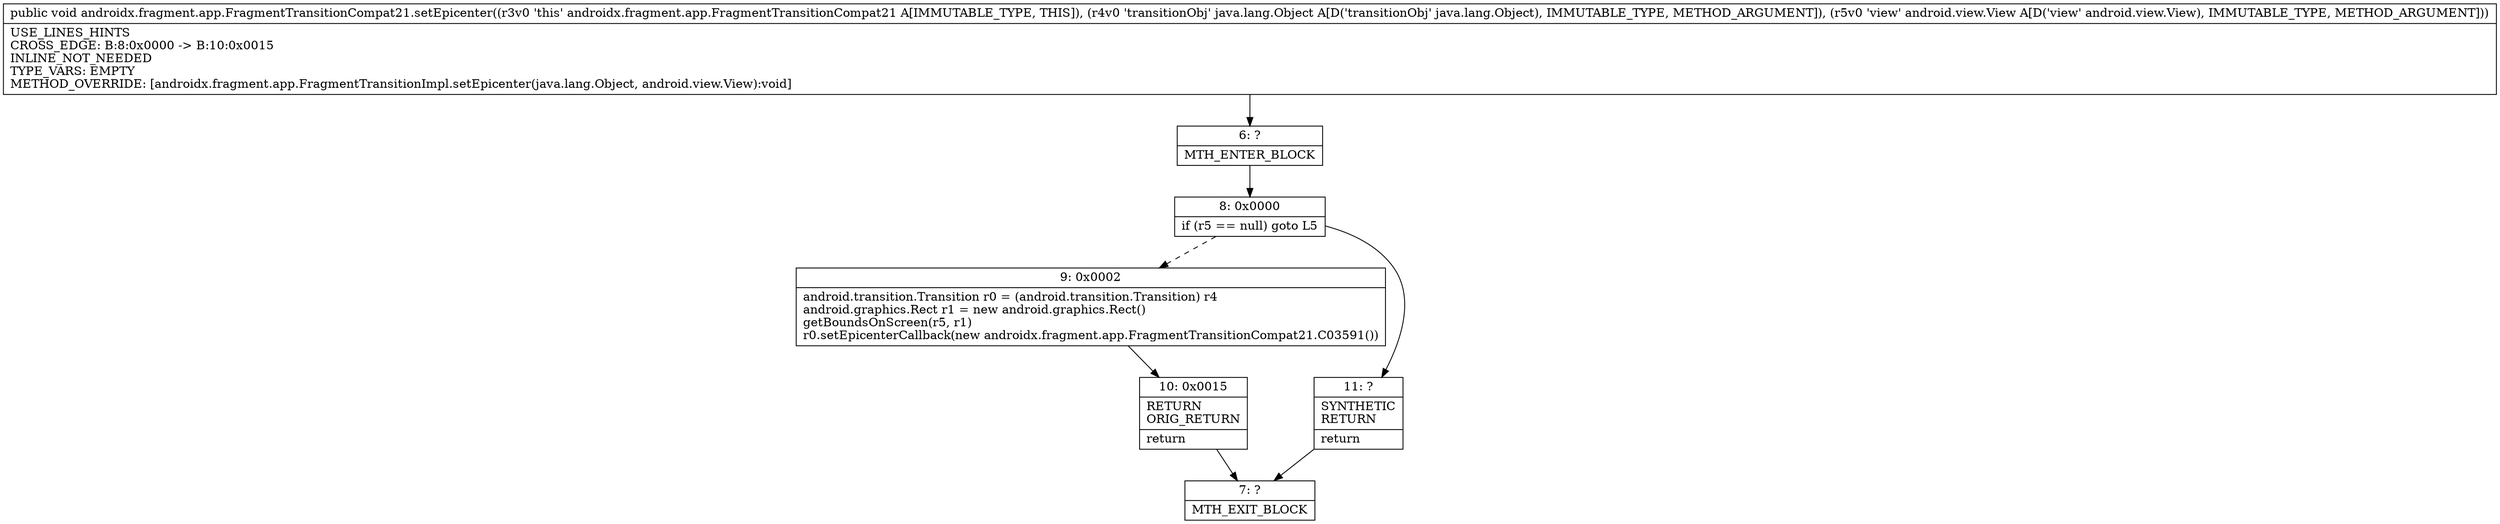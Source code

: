 digraph "CFG forandroidx.fragment.app.FragmentTransitionCompat21.setEpicenter(Ljava\/lang\/Object;Landroid\/view\/View;)V" {
Node_6 [shape=record,label="{6\:\ ?|MTH_ENTER_BLOCK\l}"];
Node_8 [shape=record,label="{8\:\ 0x0000|if (r5 == null) goto L5\l}"];
Node_9 [shape=record,label="{9\:\ 0x0002|android.transition.Transition r0 = (android.transition.Transition) r4\landroid.graphics.Rect r1 = new android.graphics.Rect()\lgetBoundsOnScreen(r5, r1)\lr0.setEpicenterCallback(new androidx.fragment.app.FragmentTransitionCompat21.C03591())\l}"];
Node_10 [shape=record,label="{10\:\ 0x0015|RETURN\lORIG_RETURN\l|return\l}"];
Node_7 [shape=record,label="{7\:\ ?|MTH_EXIT_BLOCK\l}"];
Node_11 [shape=record,label="{11\:\ ?|SYNTHETIC\lRETURN\l|return\l}"];
MethodNode[shape=record,label="{public void androidx.fragment.app.FragmentTransitionCompat21.setEpicenter((r3v0 'this' androidx.fragment.app.FragmentTransitionCompat21 A[IMMUTABLE_TYPE, THIS]), (r4v0 'transitionObj' java.lang.Object A[D('transitionObj' java.lang.Object), IMMUTABLE_TYPE, METHOD_ARGUMENT]), (r5v0 'view' android.view.View A[D('view' android.view.View), IMMUTABLE_TYPE, METHOD_ARGUMENT]))  | USE_LINES_HINTS\lCROSS_EDGE: B:8:0x0000 \-\> B:10:0x0015\lINLINE_NOT_NEEDED\lTYPE_VARS: EMPTY\lMETHOD_OVERRIDE: [androidx.fragment.app.FragmentTransitionImpl.setEpicenter(java.lang.Object, android.view.View):void]\l}"];
MethodNode -> Node_6;Node_6 -> Node_8;
Node_8 -> Node_9[style=dashed];
Node_8 -> Node_11;
Node_9 -> Node_10;
Node_10 -> Node_7;
Node_11 -> Node_7;
}

